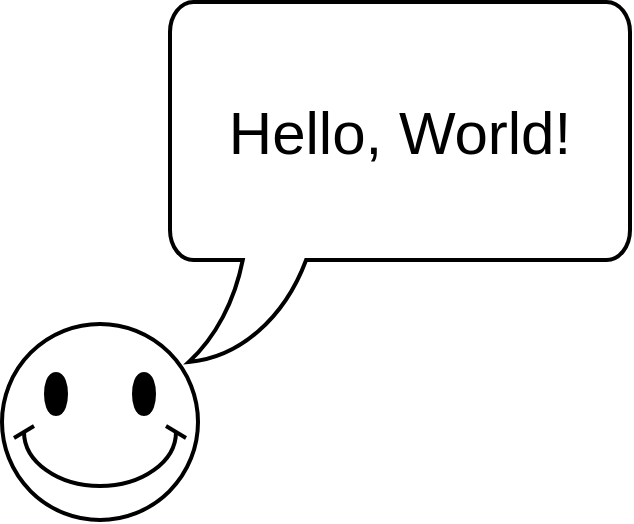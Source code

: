 <mxGraphModel dx="1898" dy="1461" grid="1" gridSize="10" guides="1" tooltips="1" connect="1" arrows="1" fold="1" page="1" pageScale="1" pageWidth="850" pageHeight="1100" background="#ffffff"><root><mxCell id="0"/><mxCell id="1" parent="0"/><mxCell id="2" value="" style="shape=mxgraph.basic.smiley;whiteSpace=wrap;html=1;fillColor=#ffffff;strokeColor=#000000;strokeWidth=2" vertex="1" parent="1"><mxGeometry x="376" y="501" width="98" height="98" as="geometry"/></mxCell><mxCell id="3" value="Hello, World!" style="shape=mxgraph.basic.rounded_rectangular_callout;whiteSpace=wrap;html=1;fillColor=#ffffff;strokeColor=#000000;strokeWidth=2;verticalAlign=middle;fontSize=30;spacingBottom=50;" vertex="1" parent="1"><mxGeometry x="460" y="340" width="230" height="180" as="geometry"/></mxCell></root></mxGraphModel>